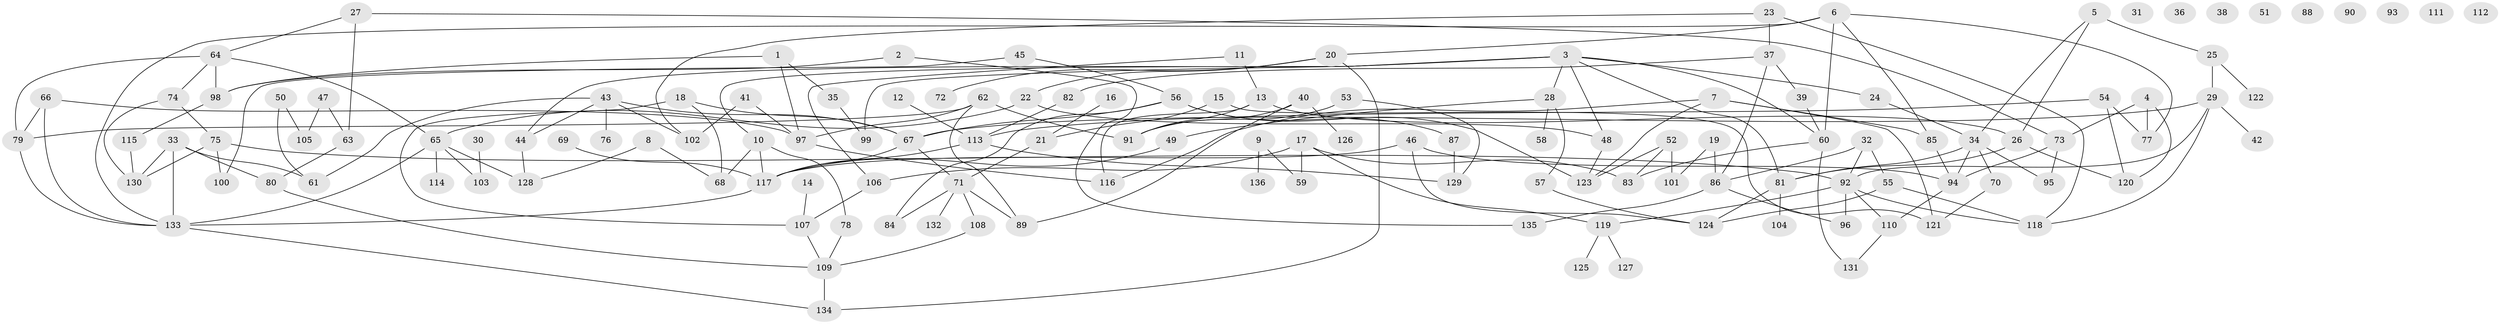 // coarse degree distribution, {6: 0.07368421052631578, 2: 0.2631578947368421, 11: 0.010526315789473684, 4: 0.14736842105263157, 10: 0.021052631578947368, 1: 0.12631578947368421, 3: 0.14736842105263157, 7: 0.05263157894736842, 5: 0.06315789473684211, 0: 0.09473684210526316}
// Generated by graph-tools (version 1.1) at 2025/16/03/04/25 18:16:46]
// undirected, 136 vertices, 194 edges
graph export_dot {
graph [start="1"]
  node [color=gray90,style=filled];
  1;
  2;
  3;
  4;
  5;
  6;
  7;
  8;
  9;
  10;
  11;
  12;
  13;
  14;
  15;
  16;
  17;
  18;
  19;
  20;
  21;
  22;
  23;
  24;
  25;
  26;
  27;
  28;
  29;
  30;
  31;
  32;
  33;
  34;
  35;
  36;
  37;
  38;
  39;
  40;
  41;
  42;
  43;
  44;
  45;
  46;
  47;
  48;
  49;
  50;
  51;
  52;
  53;
  54;
  55;
  56;
  57;
  58;
  59;
  60;
  61;
  62;
  63;
  64;
  65;
  66;
  67;
  68;
  69;
  70;
  71;
  72;
  73;
  74;
  75;
  76;
  77;
  78;
  79;
  80;
  81;
  82;
  83;
  84;
  85;
  86;
  87;
  88;
  89;
  90;
  91;
  92;
  93;
  94;
  95;
  96;
  97;
  98;
  99;
  100;
  101;
  102;
  103;
  104;
  105;
  106;
  107;
  108;
  109;
  110;
  111;
  112;
  113;
  114;
  115;
  116;
  117;
  118;
  119;
  120;
  121;
  122;
  123;
  124;
  125;
  126;
  127;
  128;
  129;
  130;
  131;
  132;
  133;
  134;
  135;
  136;
  1 -- 35;
  1 -- 97;
  1 -- 98;
  2 -- 98;
  2 -- 135;
  3 -- 10;
  3 -- 24;
  3 -- 28;
  3 -- 44;
  3 -- 48;
  3 -- 60;
  3 -- 81;
  3 -- 99;
  4 -- 73;
  4 -- 77;
  4 -- 120;
  5 -- 25;
  5 -- 26;
  5 -- 34;
  6 -- 20;
  6 -- 60;
  6 -- 77;
  6 -- 85;
  6 -- 133;
  7 -- 85;
  7 -- 116;
  7 -- 121;
  7 -- 123;
  8 -- 68;
  8 -- 128;
  9 -- 59;
  9 -- 136;
  10 -- 68;
  10 -- 78;
  10 -- 117;
  11 -- 13;
  11 -- 106;
  12 -- 113;
  13 -- 26;
  13 -- 91;
  13 -- 116;
  14 -- 107;
  15 -- 21;
  15 -- 121;
  16 -- 21;
  17 -- 59;
  17 -- 83;
  17 -- 106;
  17 -- 119;
  18 -- 67;
  18 -- 68;
  18 -- 107;
  19 -- 86;
  19 -- 101;
  20 -- 22;
  20 -- 72;
  20 -- 134;
  21 -- 71;
  22 -- 48;
  22 -- 65;
  23 -- 37;
  23 -- 102;
  23 -- 118;
  24 -- 34;
  25 -- 29;
  25 -- 122;
  26 -- 81;
  26 -- 120;
  27 -- 63;
  27 -- 64;
  27 -- 73;
  28 -- 49;
  28 -- 57;
  28 -- 58;
  29 -- 42;
  29 -- 67;
  29 -- 92;
  29 -- 118;
  30 -- 103;
  32 -- 55;
  32 -- 86;
  32 -- 92;
  33 -- 61;
  33 -- 80;
  33 -- 130;
  33 -- 133;
  34 -- 70;
  34 -- 81;
  34 -- 94;
  34 -- 95;
  35 -- 99;
  37 -- 39;
  37 -- 82;
  37 -- 86;
  39 -- 60;
  40 -- 89;
  40 -- 91;
  40 -- 126;
  41 -- 97;
  41 -- 102;
  43 -- 44;
  43 -- 61;
  43 -- 67;
  43 -- 76;
  43 -- 102;
  44 -- 128;
  45 -- 56;
  45 -- 100;
  46 -- 94;
  46 -- 117;
  46 -- 124;
  47 -- 63;
  47 -- 105;
  48 -- 123;
  49 -- 117;
  50 -- 61;
  50 -- 105;
  52 -- 83;
  52 -- 101;
  52 -- 123;
  53 -- 91;
  53 -- 129;
  54 -- 77;
  54 -- 113;
  54 -- 120;
  55 -- 118;
  55 -- 124;
  56 -- 67;
  56 -- 84;
  56 -- 87;
  56 -- 123;
  57 -- 124;
  60 -- 83;
  60 -- 131;
  62 -- 79;
  62 -- 89;
  62 -- 91;
  62 -- 97;
  63 -- 80;
  64 -- 65;
  64 -- 74;
  64 -- 79;
  64 -- 98;
  65 -- 103;
  65 -- 114;
  65 -- 128;
  65 -- 133;
  66 -- 79;
  66 -- 97;
  66 -- 133;
  67 -- 71;
  67 -- 117;
  69 -- 117;
  70 -- 121;
  71 -- 84;
  71 -- 89;
  71 -- 108;
  71 -- 132;
  73 -- 94;
  73 -- 95;
  74 -- 75;
  74 -- 130;
  75 -- 92;
  75 -- 100;
  75 -- 130;
  78 -- 109;
  79 -- 133;
  80 -- 109;
  81 -- 104;
  81 -- 124;
  82 -- 113;
  85 -- 94;
  86 -- 96;
  86 -- 135;
  87 -- 129;
  92 -- 96;
  92 -- 110;
  92 -- 118;
  92 -- 119;
  94 -- 110;
  97 -- 116;
  98 -- 115;
  106 -- 107;
  107 -- 109;
  108 -- 109;
  109 -- 134;
  110 -- 131;
  113 -- 117;
  113 -- 129;
  115 -- 130;
  117 -- 133;
  119 -- 125;
  119 -- 127;
  133 -- 134;
}
